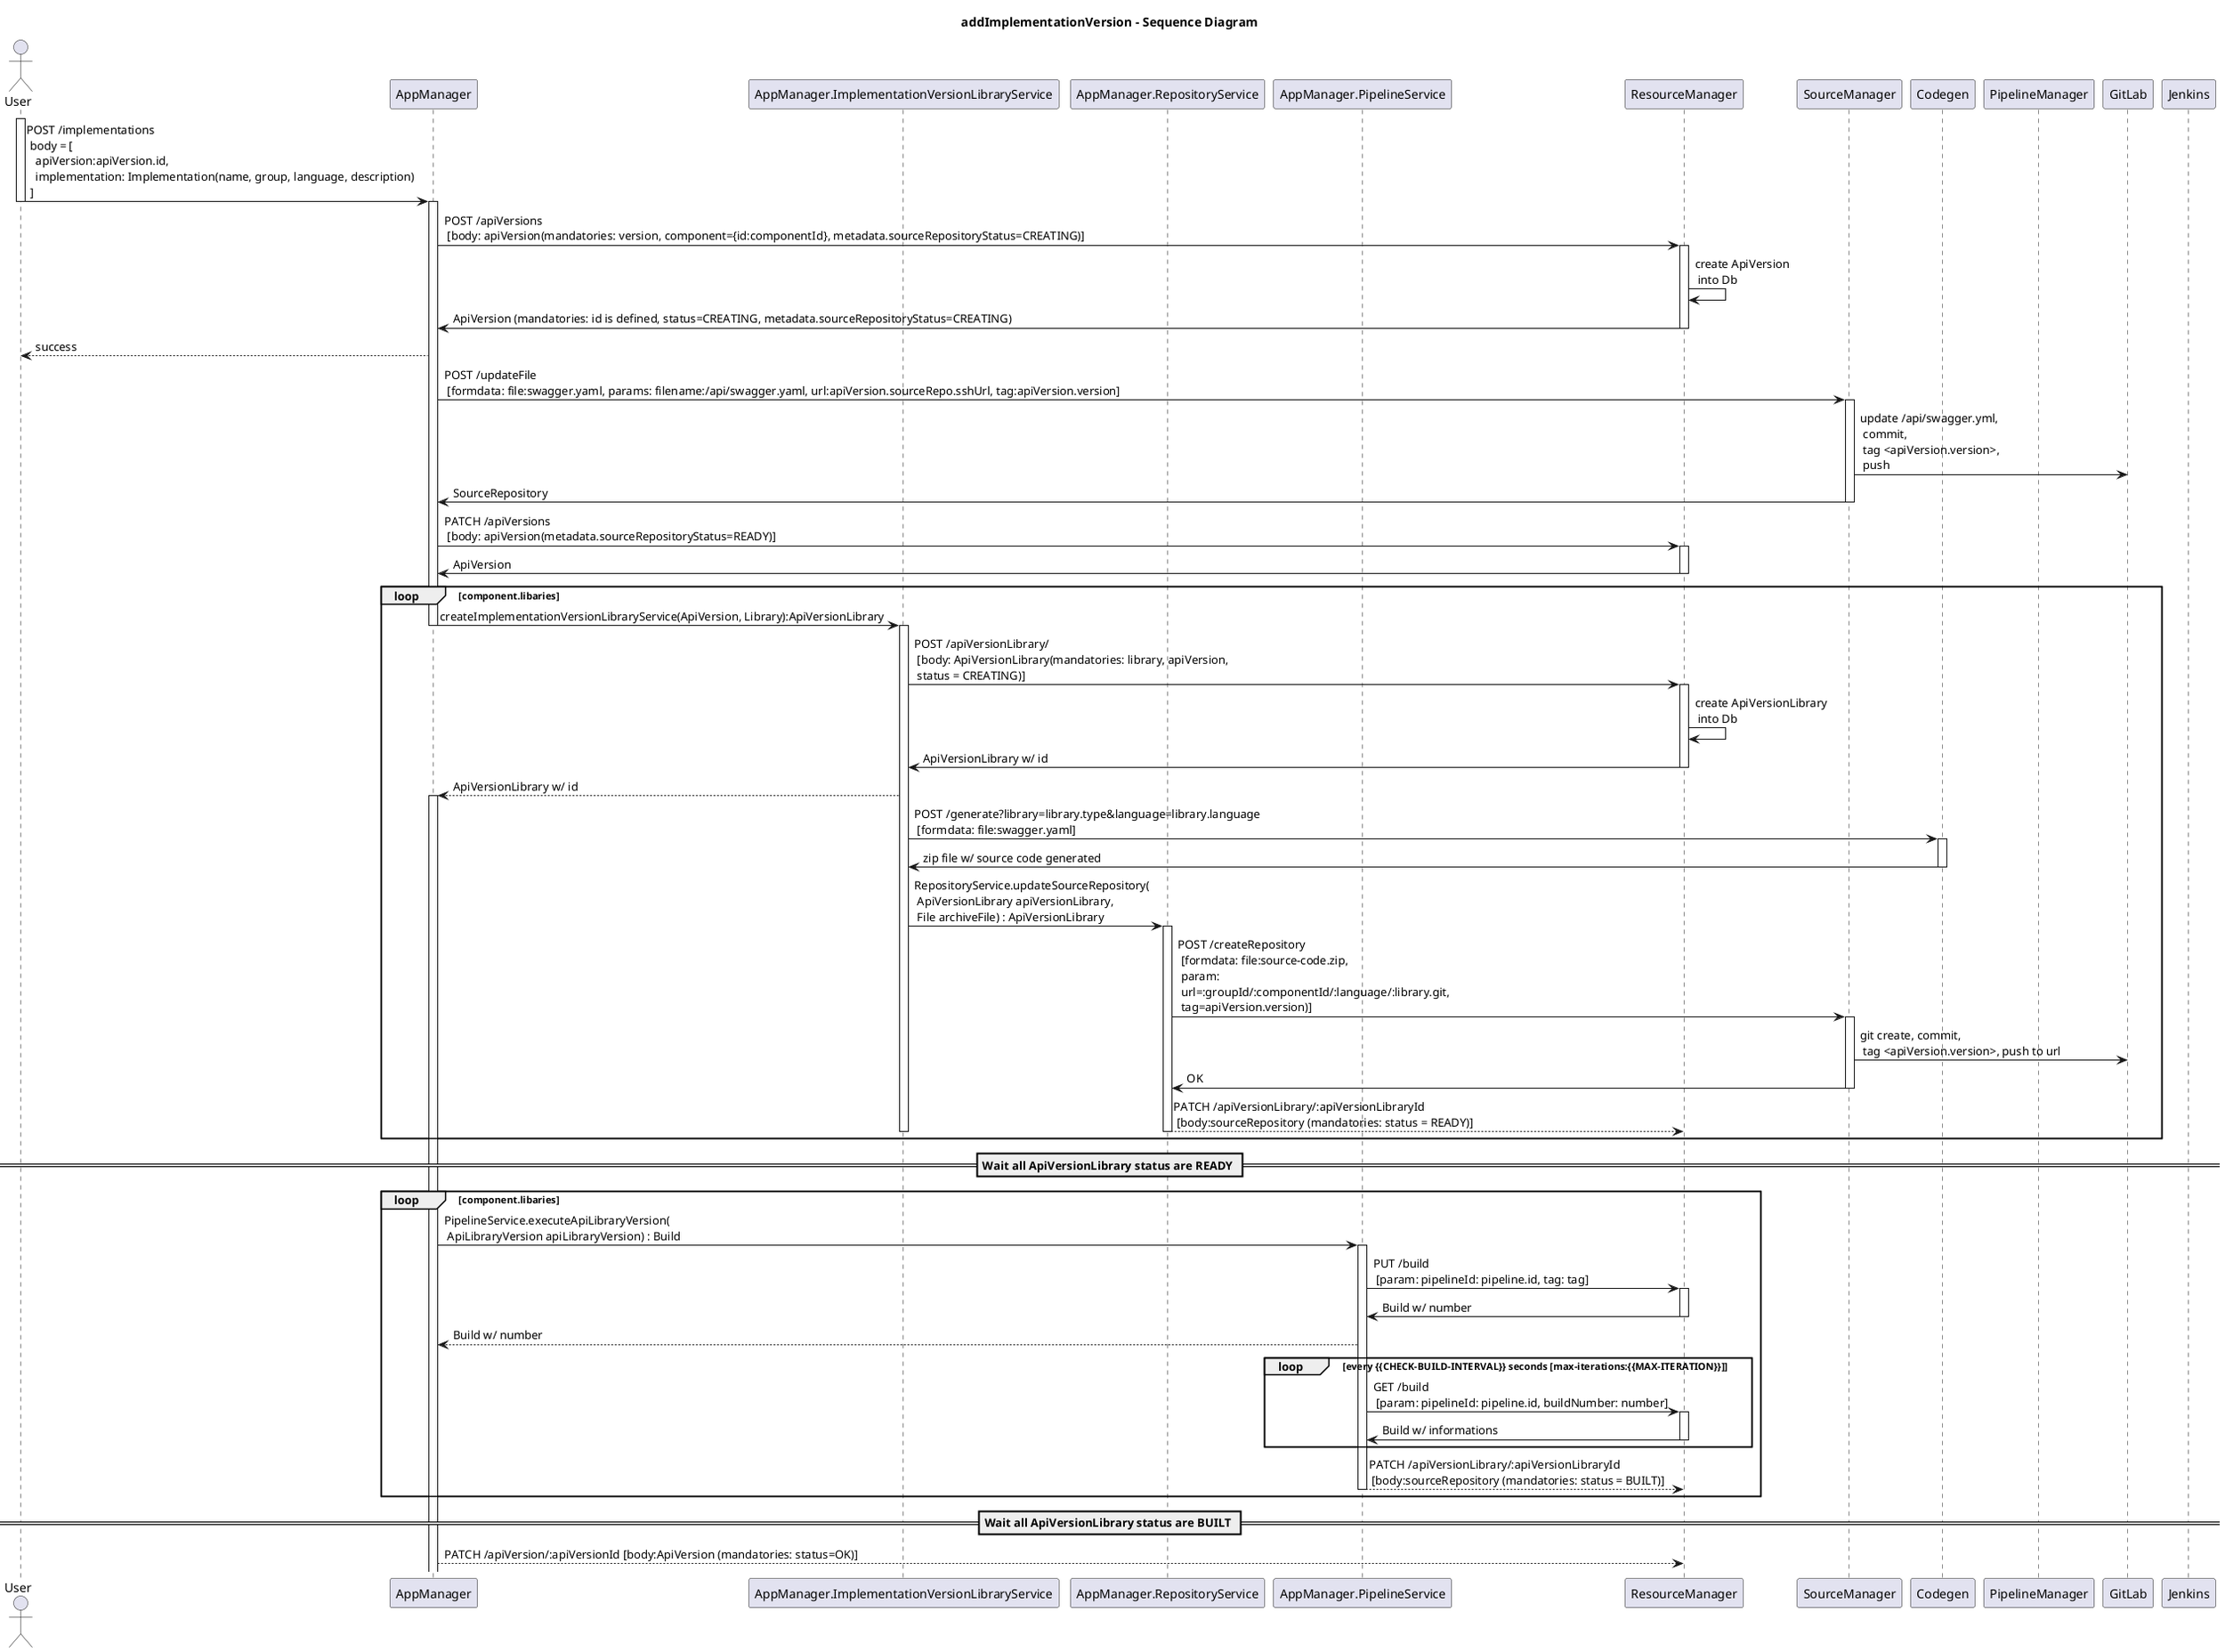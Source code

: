 @startuml

title "addImplementationVersion - Sequence Diagram"

actor User
'boundary Proxy
participant AppManager
participant AppManager.ImplementationVersionLibraryService
participant AppManager.RepositoryService
participant AppManager.PipelineService

participant ResourceManager
participant SourceManager
participant Codegen
participant PipelineManager
participant GitLab
participant Jenkins


activate User
User -> AppManager: POST /implementations \n body = [\n   apiVersion:apiVersion.id,\n   implementation: Implementation(name, group, language, description)\n ]
deactivate User
activate AppManager
AppManager -> ResourceManager: POST /apiVersions \n [body: apiVersion(mandatories: version, component={id:componentId}, metadata.sourceRepositoryStatus=CREATING)]
activate ResourceManager
ResourceManager -> ResourceManager: create ApiVersion \n into Db
ResourceManager -> AppManager: ApiVersion (mandatories: id is defined, status=CREATING, metadata.sourceRepositoryStatus=CREATING)
deactivate ResourceManager
AppManager --> User: success

AppManager -> SourceManager: POST /updateFile \n [formdata: file:swagger.yaml, params: filename:/api/swagger.yaml, url:apiVersion.sourceRepo.sshUrl, tag:apiVersion.version]
activate SourceManager
SourceManager -> GitLab: update /api/swagger.yml, \n commit, \n tag <apiVersion.version>, \n push
SourceManager -> AppManager: SourceRepository
deactivate SourceManager

AppManager -> ResourceManager: PATCH /apiVersions \n [body: apiVersion(metadata.sourceRepositoryStatus=READY)]
activate ResourceManager
ResourceManager -> AppManager: ApiVersion
deactivate ResourceManager



loop component.libaries

    AppManager -> AppManager.ImplementationVersionLibraryService: createImplementationVersionLibraryService(ApiVersion, Library):ApiVersionLibrary
    deactivate AppManager
    activate AppManager.ImplementationVersionLibraryService

        AppManager.ImplementationVersionLibraryService -> ResourceManager: POST /apiVersionLibrary/ \n [body: ApiVersionLibrary(mandatories: library, apiVersion, \n status = CREATING)]
        activate ResourceManager
            ResourceManager -> ResourceManager: create ApiVersionLibrary \n into Db
            ResourceManager -> AppManager.ImplementationVersionLibraryService: ApiVersionLibrary w/ id
        deactivate ResourceManager

    AppManager.ImplementationVersionLibraryService --> AppManager : ApiVersionLibrary w/ id
    activate AppManager

        AppManager.ImplementationVersionLibraryService -> Codegen: POST /generate?library=library.type&language=library.language \n [formdata: file:swagger.yaml]
        activate Codegen
        Codegen -> AppManager.ImplementationVersionLibraryService: zip file w/ source code generated
        deactivate Codegen

        AppManager.ImplementationVersionLibraryService -> AppManager.RepositoryService: RepositoryService.updateSourceRepository( \n ApiVersionLibrary apiVersionLibrary, \n File archiveFile) : ApiVersionLibrary
        activate AppManager.RepositoryService


            AppManager.RepositoryService -> SourceManager: POST /createRepository \n [formdata: file:source-code.zip, \n param: \n url=:groupId/:componentId/:language/:library.git, \n tag=apiVersion.version)]
            activate SourceManager
                SourceManager -> GitLab: git create, commit, \n tag <apiVersion.version>, push to url
                SourceManager -> AppManager.RepositoryService: OK
            deactivate SourceManager

        AppManager.RepositoryService --> ResourceManager: PATCH /apiVersionLibrary/:apiVersionLibraryId \n [body:sourceRepository (mandatories: status = READY)]

        deactivate AppManager.RepositoryService
        deactivate AppManager.ImplementationVersionLibraryService



end

== Wait all ApiVersionLibrary status are READY ==


loop component.libaries



        AppManager -> AppManager.PipelineService: PipelineService.executeApiLibraryVersion(\n ApiLibraryVersion apiLibraryVersion) : Build
        activate AppManager.PipelineService

            AppManager.PipelineService -> ResourceManager: PUT /build \n [param: pipelineId: pipeline.id, tag: tag]
            activate ResourceManager
            ResourceManager -> AppManager.PipelineService: Build w/ number
            deactivate ResourceManager

            AppManager.PipelineService --> AppManager: Build w/ number

            loop every {{CHECK-BUILD-INTERVAL}} seconds [max-iterations:{{MAX-ITERATION}}]
                AppManager.PipelineService -> ResourceManager: GET /build \n [param: pipelineId: pipeline.id, buildNumber: number]
                activate ResourceManager
                ResourceManager -> AppManager.PipelineService: Build w/ informations
                deactivate ResourceManager
            end

        AppManager.PipelineService --> ResourceManager: PATCH /apiVersionLibrary/:apiVersionLibraryId \n [body:sourceRepository (mandatories: status = BUILT)]
        deactivate AppManager.PipelineService


end

== Wait all ApiVersionLibrary status are BUILT ==

AppManager --> ResourceManager : PATCH /apiVersion/:apiVersionId [body:ApiVersion (mandatories: status=OK)]


@enduml
